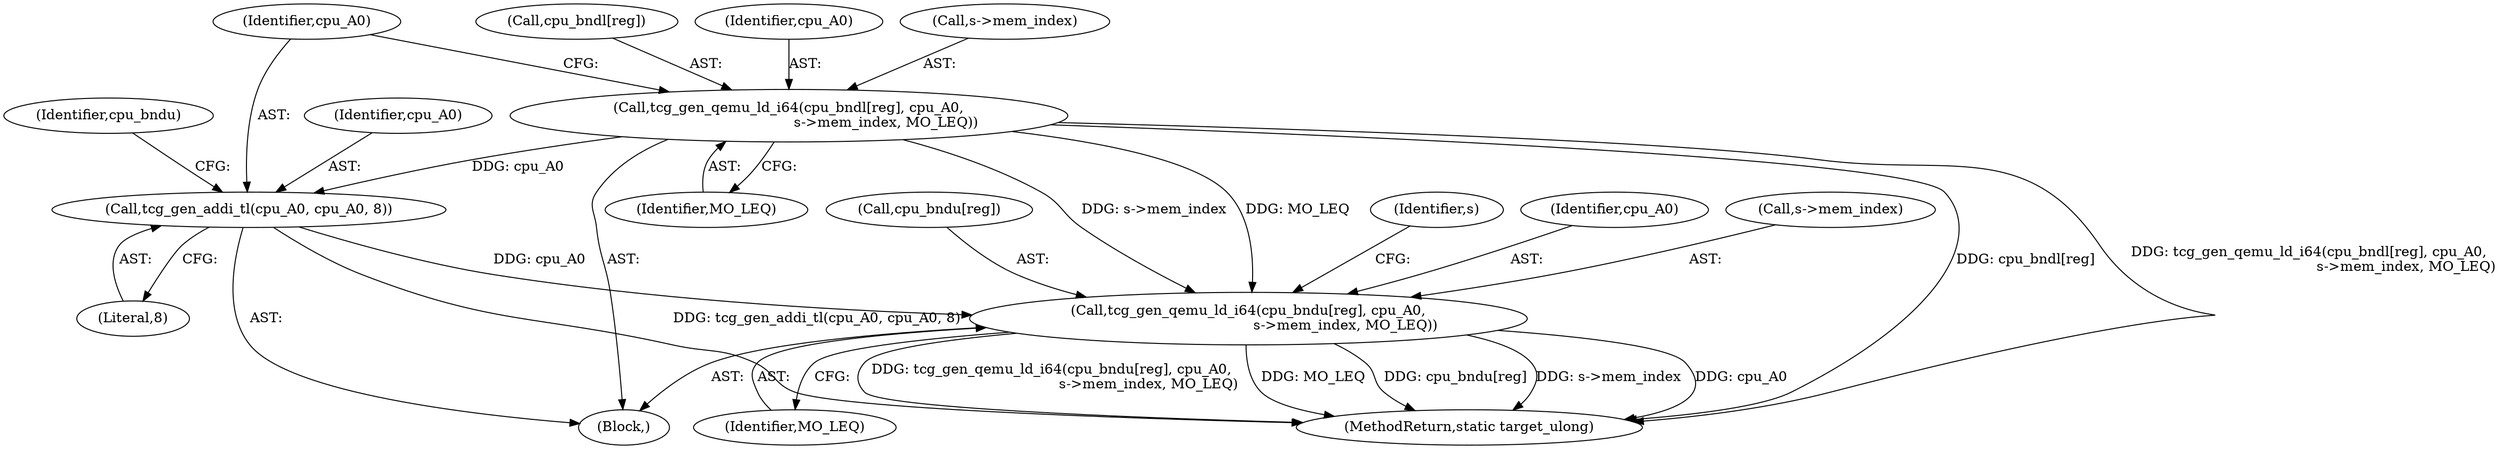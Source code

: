 digraph "0_qemu_30663fd26c0307e414622c7a8607fbc04f92ec14@pointer" {
"1010175" [label="(Call,tcg_gen_qemu_ld_i64(cpu_bndl[reg], cpu_A0,\n                                            s->mem_index, MO_LEQ))"];
"1010184" [label="(Call,tcg_gen_addi_tl(cpu_A0, cpu_A0, 8))"];
"1010188" [label="(Call,tcg_gen_qemu_ld_i64(cpu_bndu[reg], cpu_A0,\n                                            s->mem_index, MO_LEQ))"];
"1010185" [label="(Identifier,cpu_A0)"];
"1010176" [label="(Call,cpu_bndl[reg])"];
"1011840" [label="(MethodReturn,static target_ulong)"];
"1010186" [label="(Identifier,cpu_A0)"];
"1010192" [label="(Identifier,cpu_A0)"];
"1010179" [label="(Identifier,cpu_A0)"];
"1010174" [label="(Block,)"];
"1010188" [label="(Call,tcg_gen_qemu_ld_i64(cpu_bndu[reg], cpu_A0,\n                                            s->mem_index, MO_LEQ))"];
"1010196" [label="(Identifier,MO_LEQ)"];
"1010183" [label="(Identifier,MO_LEQ)"];
"1010187" [label="(Literal,8)"];
"1010193" [label="(Call,s->mem_index)"];
"1010180" [label="(Call,s->mem_index)"];
"1010189" [label="(Call,cpu_bndu[reg])"];
"1010184" [label="(Call,tcg_gen_addi_tl(cpu_A0, cpu_A0, 8))"];
"1010190" [label="(Identifier,cpu_bndu)"];
"1010222" [label="(Identifier,s)"];
"1010175" [label="(Call,tcg_gen_qemu_ld_i64(cpu_bndl[reg], cpu_A0,\n                                            s->mem_index, MO_LEQ))"];
"1010175" -> "1010174"  [label="AST: "];
"1010175" -> "1010183"  [label="CFG: "];
"1010176" -> "1010175"  [label="AST: "];
"1010179" -> "1010175"  [label="AST: "];
"1010180" -> "1010175"  [label="AST: "];
"1010183" -> "1010175"  [label="AST: "];
"1010185" -> "1010175"  [label="CFG: "];
"1010175" -> "1011840"  [label="DDG: cpu_bndl[reg]"];
"1010175" -> "1011840"  [label="DDG: tcg_gen_qemu_ld_i64(cpu_bndl[reg], cpu_A0,\n                                            s->mem_index, MO_LEQ)"];
"1010175" -> "1010184"  [label="DDG: cpu_A0"];
"1010175" -> "1010188"  [label="DDG: s->mem_index"];
"1010175" -> "1010188"  [label="DDG: MO_LEQ"];
"1010184" -> "1010174"  [label="AST: "];
"1010184" -> "1010187"  [label="CFG: "];
"1010185" -> "1010184"  [label="AST: "];
"1010186" -> "1010184"  [label="AST: "];
"1010187" -> "1010184"  [label="AST: "];
"1010190" -> "1010184"  [label="CFG: "];
"1010184" -> "1011840"  [label="DDG: tcg_gen_addi_tl(cpu_A0, cpu_A0, 8)"];
"1010184" -> "1010188"  [label="DDG: cpu_A0"];
"1010188" -> "1010174"  [label="AST: "];
"1010188" -> "1010196"  [label="CFG: "];
"1010189" -> "1010188"  [label="AST: "];
"1010192" -> "1010188"  [label="AST: "];
"1010193" -> "1010188"  [label="AST: "];
"1010196" -> "1010188"  [label="AST: "];
"1010222" -> "1010188"  [label="CFG: "];
"1010188" -> "1011840"  [label="DDG: s->mem_index"];
"1010188" -> "1011840"  [label="DDG: cpu_A0"];
"1010188" -> "1011840"  [label="DDG: tcg_gen_qemu_ld_i64(cpu_bndu[reg], cpu_A0,\n                                            s->mem_index, MO_LEQ)"];
"1010188" -> "1011840"  [label="DDG: MO_LEQ"];
"1010188" -> "1011840"  [label="DDG: cpu_bndu[reg]"];
}

